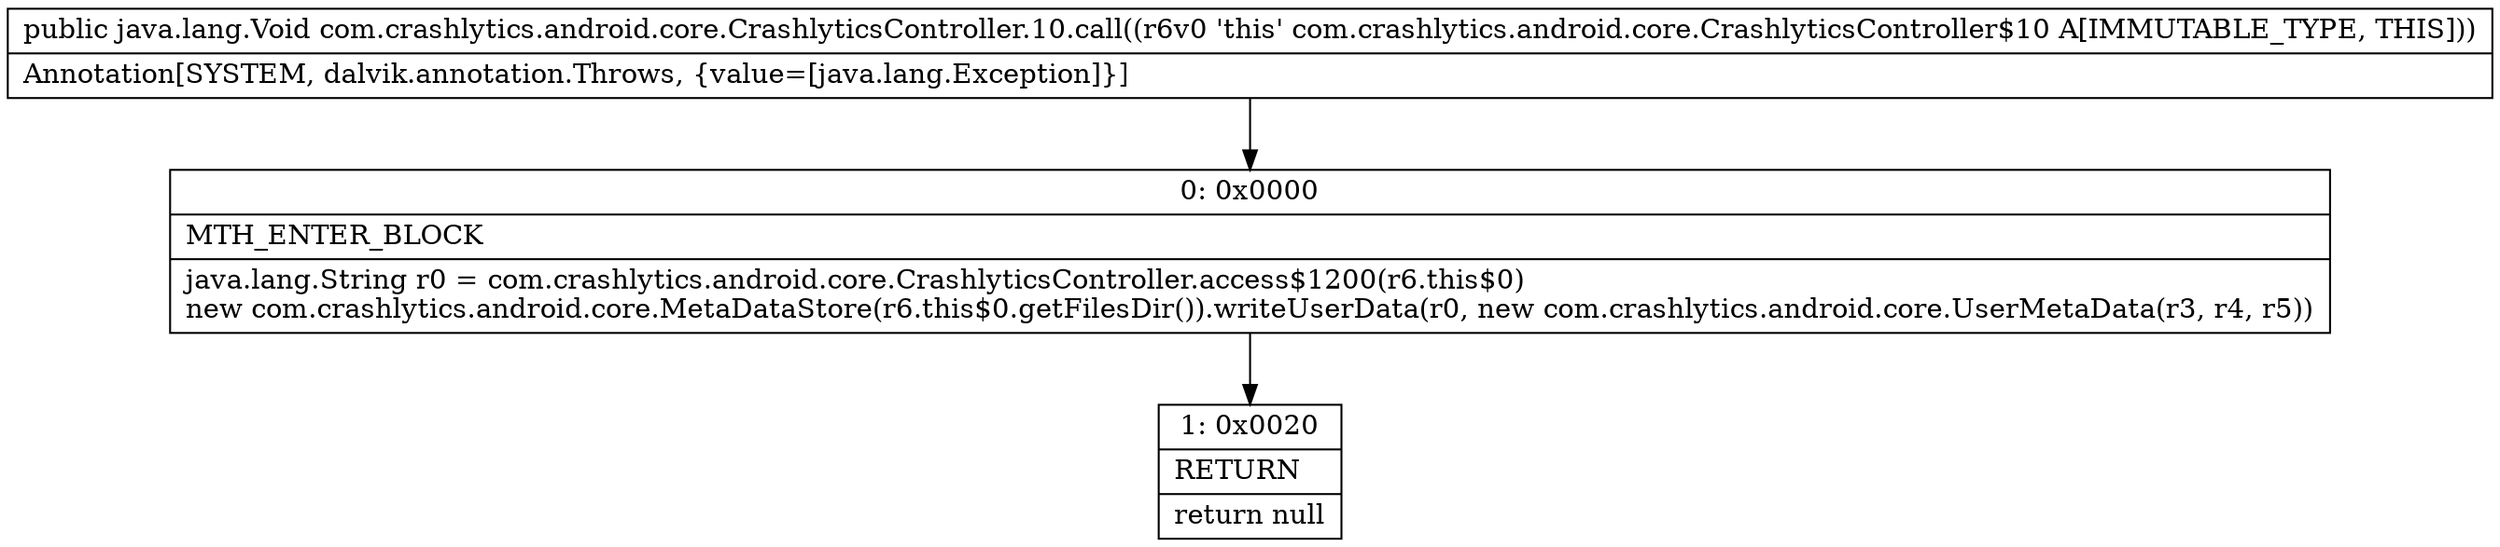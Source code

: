digraph "CFG forcom.crashlytics.android.core.CrashlyticsController.10.call()Ljava\/lang\/Void;" {
Node_0 [shape=record,label="{0\:\ 0x0000|MTH_ENTER_BLOCK\l|java.lang.String r0 = com.crashlytics.android.core.CrashlyticsController.access$1200(r6.this$0)\lnew com.crashlytics.android.core.MetaDataStore(r6.this$0.getFilesDir()).writeUserData(r0, new com.crashlytics.android.core.UserMetaData(r3, r4, r5))\l}"];
Node_1 [shape=record,label="{1\:\ 0x0020|RETURN\l|return null\l}"];
MethodNode[shape=record,label="{public java.lang.Void com.crashlytics.android.core.CrashlyticsController.10.call((r6v0 'this' com.crashlytics.android.core.CrashlyticsController$10 A[IMMUTABLE_TYPE, THIS]))  | Annotation[SYSTEM, dalvik.annotation.Throws, \{value=[java.lang.Exception]\}]\l}"];
MethodNode -> Node_0;
Node_0 -> Node_1;
}

